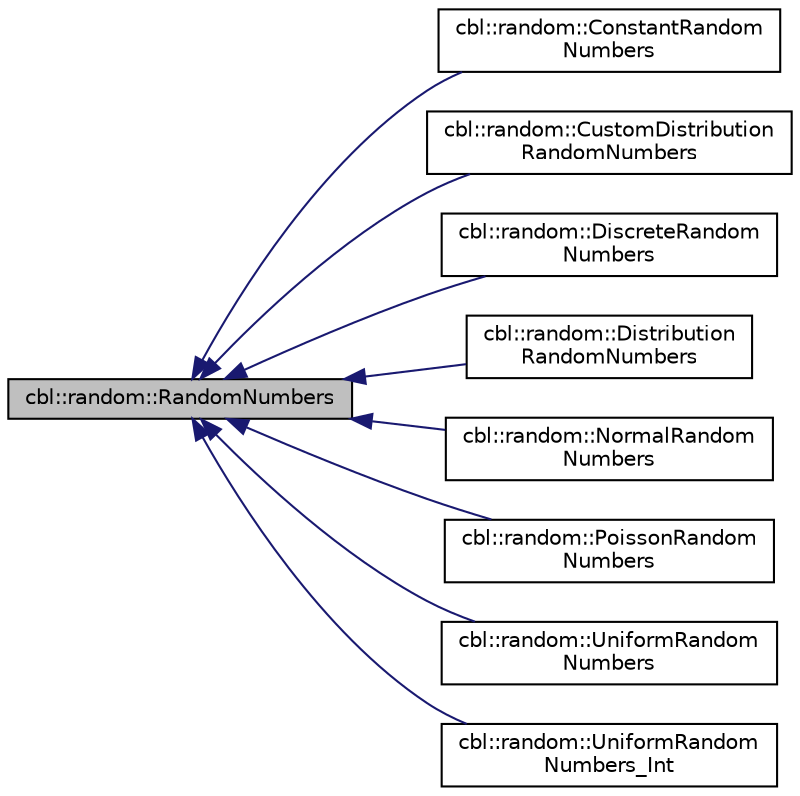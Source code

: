 digraph "cbl::random::RandomNumbers"
{
  edge [fontname="Helvetica",fontsize="10",labelfontname="Helvetica",labelfontsize="10"];
  node [fontname="Helvetica",fontsize="10",shape=record];
  rankdir="LR";
  Node0 [label="cbl::random::RandomNumbers",height=0.2,width=0.4,color="black", fillcolor="grey75", style="filled", fontcolor="black"];
  Node0 -> Node1 [dir="back",color="midnightblue",fontsize="10",style="solid",fontname="Helvetica"];
  Node1 [label="cbl::random::ConstantRandom\lNumbers",height=0.2,width=0.4,color="black", fillcolor="white", style="filled",URL="$dc/ddc/classcbl_1_1random_1_1ConstantRandomNumbers.html",tooltip="The class ConstantRandomNumbers. "];
  Node0 -> Node2 [dir="back",color="midnightblue",fontsize="10",style="solid",fontname="Helvetica"];
  Node2 [label="cbl::random::CustomDistribution\lRandomNumbers",height=0.2,width=0.4,color="black", fillcolor="white", style="filled",URL="$d9/dd7/classcbl_1_1random_1_1CustomDistributionRandomNumbers.html",tooltip="The class CustomDistributionRandomNumbers. "];
  Node0 -> Node3 [dir="back",color="midnightblue",fontsize="10",style="solid",fontname="Helvetica"];
  Node3 [label="cbl::random::DiscreteRandom\lNumbers",height=0.2,width=0.4,color="black", fillcolor="white", style="filled",URL="$da/d32/classcbl_1_1random_1_1DiscreteRandomNumbers.html",tooltip="The class DiscreteRandomNumbers. "];
  Node0 -> Node4 [dir="back",color="midnightblue",fontsize="10",style="solid",fontname="Helvetica"];
  Node4 [label="cbl::random::Distribution\lRandomNumbers",height=0.2,width=0.4,color="black", fillcolor="white", style="filled",URL="$d2/d5b/classcbl_1_1random_1_1DistributionRandomNumbers.html",tooltip="The class DistributionRandomNumbers. "];
  Node0 -> Node5 [dir="back",color="midnightblue",fontsize="10",style="solid",fontname="Helvetica"];
  Node5 [label="cbl::random::NormalRandom\lNumbers",height=0.2,width=0.4,color="black", fillcolor="white", style="filled",URL="$d6/def/classcbl_1_1random_1_1NormalRandomNumbers.html",tooltip="The class NormalRandomNumbers. "];
  Node0 -> Node6 [dir="back",color="midnightblue",fontsize="10",style="solid",fontname="Helvetica"];
  Node6 [label="cbl::random::PoissonRandom\lNumbers",height=0.2,width=0.4,color="black", fillcolor="white", style="filled",URL="$db/ded/classcbl_1_1random_1_1PoissonRandomNumbers.html",tooltip="The class PoissonRandomNumbers. "];
  Node0 -> Node7 [dir="back",color="midnightblue",fontsize="10",style="solid",fontname="Helvetica"];
  Node7 [label="cbl::random::UniformRandom\lNumbers",height=0.2,width=0.4,color="black", fillcolor="white", style="filled",URL="$d3/dbf/classcbl_1_1random_1_1UniformRandomNumbers.html",tooltip="The class UniformRandomNumbers. "];
  Node0 -> Node8 [dir="back",color="midnightblue",fontsize="10",style="solid",fontname="Helvetica"];
  Node8 [label="cbl::random::UniformRandom\lNumbers_Int",height=0.2,width=0.4,color="black", fillcolor="white", style="filled",URL="$dd/da4/classcbl_1_1random_1_1UniformRandomNumbers__Int.html",tooltip="The class UniformRandomNumbers_Int. "];
}
